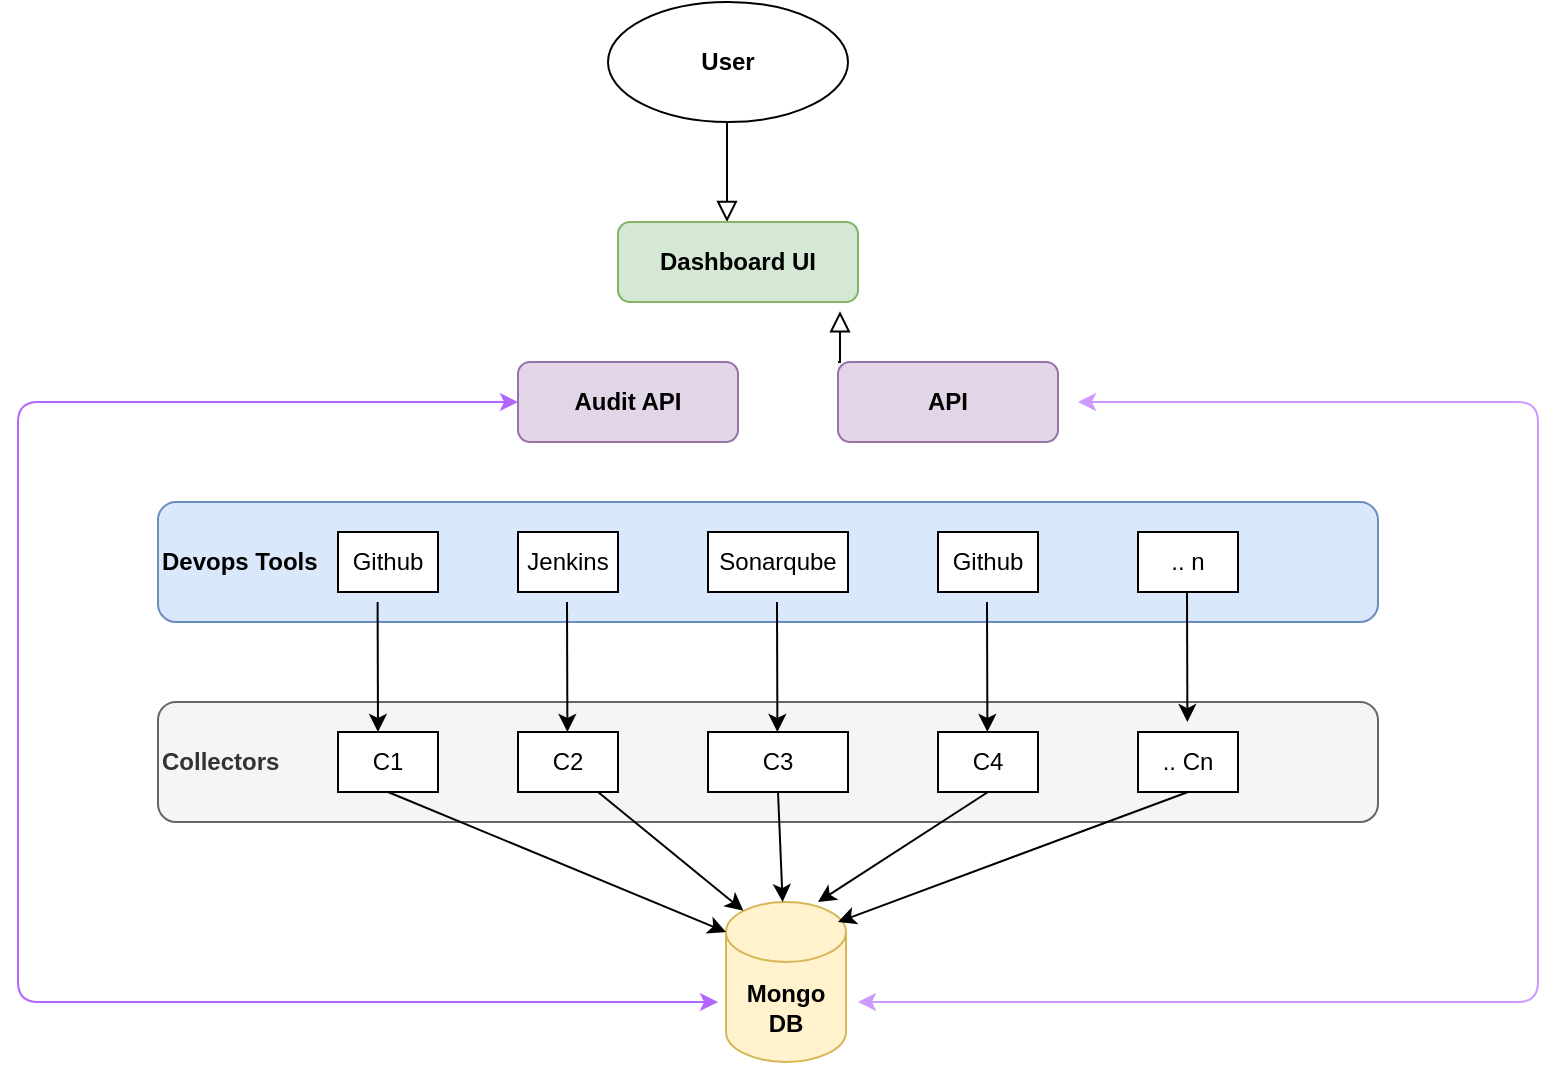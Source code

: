<mxfile version="14.3.2" type="github">
  <diagram id="C5RBs43oDa-KdzZeNtuy" name="Page-1">
    <mxGraphModel dx="919" dy="614" grid="1" gridSize="10" guides="1" tooltips="1" connect="1" arrows="1" fold="1" page="1" pageScale="1" pageWidth="827" pageHeight="1169" math="0" shadow="0">
      <root>
        <mxCell id="WIyWlLk6GJQsqaUBKTNV-0" />
        <mxCell id="WIyWlLk6GJQsqaUBKTNV-1" parent="WIyWlLk6GJQsqaUBKTNV-0" />
        <mxCell id="WIyWlLk6GJQsqaUBKTNV-2" value="" style="rounded=0;html=1;jettySize=auto;orthogonalLoop=1;fontSize=11;endArrow=block;endFill=0;endSize=8;strokeWidth=1;shadow=0;labelBackgroundColor=none;edgeStyle=orthogonalEdgeStyle;" parent="WIyWlLk6GJQsqaUBKTNV-1" edge="1">
          <mxGeometry relative="1" as="geometry">
            <mxPoint x="384.5" y="70" as="sourcePoint" />
            <mxPoint x="384.5" y="120" as="targetPoint" />
          </mxGeometry>
        </mxCell>
        <mxCell id="VYM7CoJNfjb9k-UQckY3-0" value="User" style="ellipse;whiteSpace=wrap;html=1;fontStyle=1" vertex="1" parent="WIyWlLk6GJQsqaUBKTNV-1">
          <mxGeometry x="325" y="10" width="120" height="60" as="geometry" />
        </mxCell>
        <mxCell id="VYM7CoJNfjb9k-UQckY3-1" value="Dashboard UI" style="whiteSpace=wrap;html=1;rounded=1;shadow=0;strokeWidth=1;glass=0;fillColor=#d5e8d4;strokeColor=#82b366;fontStyle=1" vertex="1" parent="WIyWlLk6GJQsqaUBKTNV-1">
          <mxGeometry x="330" y="120" width="120" height="40" as="geometry" />
        </mxCell>
        <mxCell id="VYM7CoJNfjb9k-UQckY3-3" value="&lt;b&gt;Devops Tools&lt;/b&gt;" style="whiteSpace=wrap;html=1;rounded=1;shadow=0;strokeWidth=1;glass=0;align=left;fillColor=#dae8fc;strokeColor=#6c8ebf;" vertex="1" parent="WIyWlLk6GJQsqaUBKTNV-1">
          <mxGeometry x="100" y="260" width="610" height="60" as="geometry" />
        </mxCell>
        <mxCell id="VYM7CoJNfjb9k-UQckY3-6" value="Github" style="rounded=0;whiteSpace=wrap;html=1;" vertex="1" parent="WIyWlLk6GJQsqaUBKTNV-1">
          <mxGeometry x="190" y="275" width="50" height="30" as="geometry" />
        </mxCell>
        <mxCell id="VYM7CoJNfjb9k-UQckY3-7" value="Jenkins" style="rounded=0;whiteSpace=wrap;html=1;" vertex="1" parent="WIyWlLk6GJQsqaUBKTNV-1">
          <mxGeometry x="280" y="275" width="50" height="30" as="geometry" />
        </mxCell>
        <mxCell id="VYM7CoJNfjb9k-UQckY3-8" value="Sonarqube" style="rounded=0;whiteSpace=wrap;html=1;" vertex="1" parent="WIyWlLk6GJQsqaUBKTNV-1">
          <mxGeometry x="375" y="275" width="70" height="30" as="geometry" />
        </mxCell>
        <mxCell id="VYM7CoJNfjb9k-UQckY3-9" value="Github" style="rounded=0;whiteSpace=wrap;html=1;" vertex="1" parent="WIyWlLk6GJQsqaUBKTNV-1">
          <mxGeometry x="490" y="275" width="50" height="30" as="geometry" />
        </mxCell>
        <mxCell id="VYM7CoJNfjb9k-UQckY3-12" value=".. n" style="rounded=0;whiteSpace=wrap;html=1;" vertex="1" parent="WIyWlLk6GJQsqaUBKTNV-1">
          <mxGeometry x="590" y="275" width="50" height="30" as="geometry" />
        </mxCell>
        <mxCell id="VYM7CoJNfjb9k-UQckY3-21" value="&lt;b&gt;Collectors&lt;/b&gt;" style="whiteSpace=wrap;html=1;rounded=1;shadow=0;strokeWidth=1;glass=0;align=left;fillColor=#f5f5f5;strokeColor=#666666;fontColor=#333333;" vertex="1" parent="WIyWlLk6GJQsqaUBKTNV-1">
          <mxGeometry x="100" y="360" width="610" height="60" as="geometry" />
        </mxCell>
        <mxCell id="VYM7CoJNfjb9k-UQckY3-22" value="C1" style="rounded=0;whiteSpace=wrap;html=1;" vertex="1" parent="WIyWlLk6GJQsqaUBKTNV-1">
          <mxGeometry x="190" y="375" width="50" height="30" as="geometry" />
        </mxCell>
        <mxCell id="VYM7CoJNfjb9k-UQckY3-23" value="C2" style="rounded=0;whiteSpace=wrap;html=1;" vertex="1" parent="WIyWlLk6GJQsqaUBKTNV-1">
          <mxGeometry x="280" y="375" width="50" height="30" as="geometry" />
        </mxCell>
        <mxCell id="VYM7CoJNfjb9k-UQckY3-24" value="C3" style="rounded=0;whiteSpace=wrap;html=1;" vertex="1" parent="WIyWlLk6GJQsqaUBKTNV-1">
          <mxGeometry x="375" y="375" width="70" height="30" as="geometry" />
        </mxCell>
        <mxCell id="VYM7CoJNfjb9k-UQckY3-25" value="C4" style="rounded=0;whiteSpace=wrap;html=1;" vertex="1" parent="WIyWlLk6GJQsqaUBKTNV-1">
          <mxGeometry x="490" y="375" width="50" height="30" as="geometry" />
        </mxCell>
        <mxCell id="VYM7CoJNfjb9k-UQckY3-26" value=".. Cn" style="rounded=0;whiteSpace=wrap;html=1;" vertex="1" parent="WIyWlLk6GJQsqaUBKTNV-1">
          <mxGeometry x="590" y="375" width="50" height="30" as="geometry" />
        </mxCell>
        <mxCell id="VYM7CoJNfjb9k-UQckY3-27" value="Mongo DB" style="shape=cylinder3;whiteSpace=wrap;html=1;boundedLbl=1;backgroundOutline=1;size=15;fillColor=#fff2cc;strokeColor=#d6b656;fontStyle=1" vertex="1" parent="WIyWlLk6GJQsqaUBKTNV-1">
          <mxGeometry x="384" y="460" width="60" height="80" as="geometry" />
        </mxCell>
        <mxCell id="VYM7CoJNfjb9k-UQckY3-33" value="" style="endArrow=classic;html=1;exitX=0.5;exitY=1;exitDx=0;exitDy=0;" edge="1" parent="WIyWlLk6GJQsqaUBKTNV-1" source="VYM7CoJNfjb9k-UQckY3-24" target="VYM7CoJNfjb9k-UQckY3-27">
          <mxGeometry width="50" height="50" relative="1" as="geometry">
            <mxPoint x="320" y="320" as="sourcePoint" />
            <mxPoint x="414" y="460" as="targetPoint" />
            <Array as="points" />
          </mxGeometry>
        </mxCell>
        <mxCell id="VYM7CoJNfjb9k-UQckY3-34" value="" style="endArrow=classic;html=1;exitX=0.5;exitY=1;exitDx=0;exitDy=0;entryX=0.145;entryY=0;entryDx=0;entryDy=4.35;entryPerimeter=0;" edge="1" parent="WIyWlLk6GJQsqaUBKTNV-1" target="VYM7CoJNfjb9k-UQckY3-27">
          <mxGeometry width="50" height="50" relative="1" as="geometry">
            <mxPoint x="320" y="405" as="sourcePoint" />
            <mxPoint x="322.316" y="460" as="targetPoint" />
            <Array as="points" />
          </mxGeometry>
        </mxCell>
        <mxCell id="VYM7CoJNfjb9k-UQckY3-35" value="" style="endArrow=classic;html=1;exitX=0.5;exitY=1;exitDx=0;exitDy=0;" edge="1" parent="WIyWlLk6GJQsqaUBKTNV-1" source="VYM7CoJNfjb9k-UQckY3-25">
          <mxGeometry width="50" height="50" relative="1" as="geometry">
            <mxPoint x="513.84" y="415" as="sourcePoint" />
            <mxPoint x="430" y="460" as="targetPoint" />
            <Array as="points" />
          </mxGeometry>
        </mxCell>
        <mxCell id="VYM7CoJNfjb9k-UQckY3-36" value="" style="endArrow=classic;html=1;exitX=0.5;exitY=1;exitDx=0;exitDy=0;entryX=0;entryY=0;entryDx=0;entryDy=15;entryPerimeter=0;" edge="1" parent="WIyWlLk6GJQsqaUBKTNV-1" source="VYM7CoJNfjb9k-UQckY3-22" target="VYM7CoJNfjb9k-UQckY3-27">
          <mxGeometry width="50" height="50" relative="1" as="geometry">
            <mxPoint x="213.84" y="420" as="sourcePoint" />
            <mxPoint x="216.156" y="475" as="targetPoint" />
            <Array as="points" />
          </mxGeometry>
        </mxCell>
        <mxCell id="VYM7CoJNfjb9k-UQckY3-37" value="" style="endArrow=classic;html=1;exitX=0.5;exitY=1;exitDx=0;exitDy=0;" edge="1" parent="WIyWlLk6GJQsqaUBKTNV-1" source="VYM7CoJNfjb9k-UQckY3-26">
          <mxGeometry width="50" height="50" relative="1" as="geometry">
            <mxPoint x="523.84" y="425" as="sourcePoint" />
            <mxPoint x="440" y="470" as="targetPoint" />
            <Array as="points" />
          </mxGeometry>
        </mxCell>
        <mxCell id="VYM7CoJNfjb9k-UQckY3-38" value="" style="endArrow=classic;html=1;exitX=0.18;exitY=0.833;exitDx=0;exitDy=0;exitPerimeter=0;" edge="1" parent="WIyWlLk6GJQsqaUBKTNV-1" source="VYM7CoJNfjb9k-UQckY3-3">
          <mxGeometry width="50" height="50" relative="1" as="geometry">
            <mxPoint x="160" y="425" as="sourcePoint" />
            <mxPoint x="210" y="375" as="targetPoint" />
          </mxGeometry>
        </mxCell>
        <mxCell id="VYM7CoJNfjb9k-UQckY3-39" value="" style="endArrow=classic;html=1;exitX=0.18;exitY=0.833;exitDx=0;exitDy=0;exitPerimeter=0;" edge="1" parent="WIyWlLk6GJQsqaUBKTNV-1">
          <mxGeometry width="50" height="50" relative="1" as="geometry">
            <mxPoint x="409.5" y="309.98" as="sourcePoint" />
            <mxPoint x="409.7" y="375" as="targetPoint" />
          </mxGeometry>
        </mxCell>
        <mxCell id="VYM7CoJNfjb9k-UQckY3-40" value="" style="endArrow=classic;html=1;exitX=0.18;exitY=0.833;exitDx=0;exitDy=0;exitPerimeter=0;" edge="1" parent="WIyWlLk6GJQsqaUBKTNV-1">
          <mxGeometry width="50" height="50" relative="1" as="geometry">
            <mxPoint x="514.5" y="309.98" as="sourcePoint" />
            <mxPoint x="514.7" y="375" as="targetPoint" />
          </mxGeometry>
        </mxCell>
        <mxCell id="VYM7CoJNfjb9k-UQckY3-41" value="" style="endArrow=classic;html=1;exitX=0.18;exitY=0.833;exitDx=0;exitDy=0;exitPerimeter=0;" edge="1" parent="WIyWlLk6GJQsqaUBKTNV-1">
          <mxGeometry width="50" height="50" relative="1" as="geometry">
            <mxPoint x="614.5" y="305" as="sourcePoint" />
            <mxPoint x="614.7" y="370.02" as="targetPoint" />
          </mxGeometry>
        </mxCell>
        <mxCell id="VYM7CoJNfjb9k-UQckY3-42" value="" style="endArrow=classic;html=1;exitX=0.18;exitY=0.833;exitDx=0;exitDy=0;exitPerimeter=0;" edge="1" parent="WIyWlLk6GJQsqaUBKTNV-1">
          <mxGeometry width="50" height="50" relative="1" as="geometry">
            <mxPoint x="304.5" y="309.98" as="sourcePoint" />
            <mxPoint x="304.7" y="375" as="targetPoint" />
          </mxGeometry>
        </mxCell>
        <mxCell id="VYM7CoJNfjb9k-UQckY3-43" value="Audit API" style="whiteSpace=wrap;html=1;rounded=1;shadow=0;strokeWidth=1;glass=0;fillColor=#e1d5e7;strokeColor=#9673a6;fontStyle=1" vertex="1" parent="WIyWlLk6GJQsqaUBKTNV-1">
          <mxGeometry x="280" y="190" width="110" height="40" as="geometry" />
        </mxCell>
        <mxCell id="VYM7CoJNfjb9k-UQckY3-44" value="API" style="whiteSpace=wrap;html=1;rounded=1;shadow=0;strokeWidth=1;glass=0;fillColor=#e1d5e7;strokeColor=#9673a6;fontStyle=1" vertex="1" parent="WIyWlLk6GJQsqaUBKTNV-1">
          <mxGeometry x="440" y="190" width="110" height="40" as="geometry" />
        </mxCell>
        <mxCell id="VYM7CoJNfjb9k-UQckY3-45" value="" style="endArrow=classic;startArrow=classic;html=1;entryX=0;entryY=0.5;entryDx=0;entryDy=0;strokeColor=#B266FF;" edge="1" parent="WIyWlLk6GJQsqaUBKTNV-1" target="VYM7CoJNfjb9k-UQckY3-43">
          <mxGeometry width="50" height="50" relative="1" as="geometry">
            <mxPoint x="380" y="510" as="sourcePoint" />
            <mxPoint x="370" y="170" as="targetPoint" />
            <Array as="points">
              <mxPoint x="30" y="510" />
              <mxPoint x="30" y="210" />
            </Array>
          </mxGeometry>
        </mxCell>
        <mxCell id="VYM7CoJNfjb9k-UQckY3-46" value="" style="endArrow=classic;startArrow=classic;html=1;strokeColor=#CC99FF;" edge="1" parent="WIyWlLk6GJQsqaUBKTNV-1">
          <mxGeometry width="50" height="50" relative="1" as="geometry">
            <mxPoint x="450" y="510" as="sourcePoint" />
            <mxPoint x="560" y="210" as="targetPoint" />
            <Array as="points">
              <mxPoint x="790" y="510" />
              <mxPoint x="790" y="210" />
            </Array>
          </mxGeometry>
        </mxCell>
        <mxCell id="VYM7CoJNfjb9k-UQckY3-47" value="" style="rounded=0;html=1;jettySize=auto;orthogonalLoop=1;fontSize=11;endArrow=block;endFill=0;endSize=8;strokeWidth=1;shadow=0;labelBackgroundColor=none;edgeStyle=orthogonalEdgeStyle;exitX=0;exitY=0;exitDx=0;exitDy=0;entryX=0.925;entryY=1.115;entryDx=0;entryDy=0;entryPerimeter=0;" edge="1" parent="WIyWlLk6GJQsqaUBKTNV-1" source="VYM7CoJNfjb9k-UQckY3-44" target="VYM7CoJNfjb9k-UQckY3-1">
          <mxGeometry relative="1" as="geometry">
            <mxPoint x="394.5" y="80" as="sourcePoint" />
            <mxPoint x="430" y="170" as="targetPoint" />
          </mxGeometry>
        </mxCell>
      </root>
    </mxGraphModel>
  </diagram>
</mxfile>
